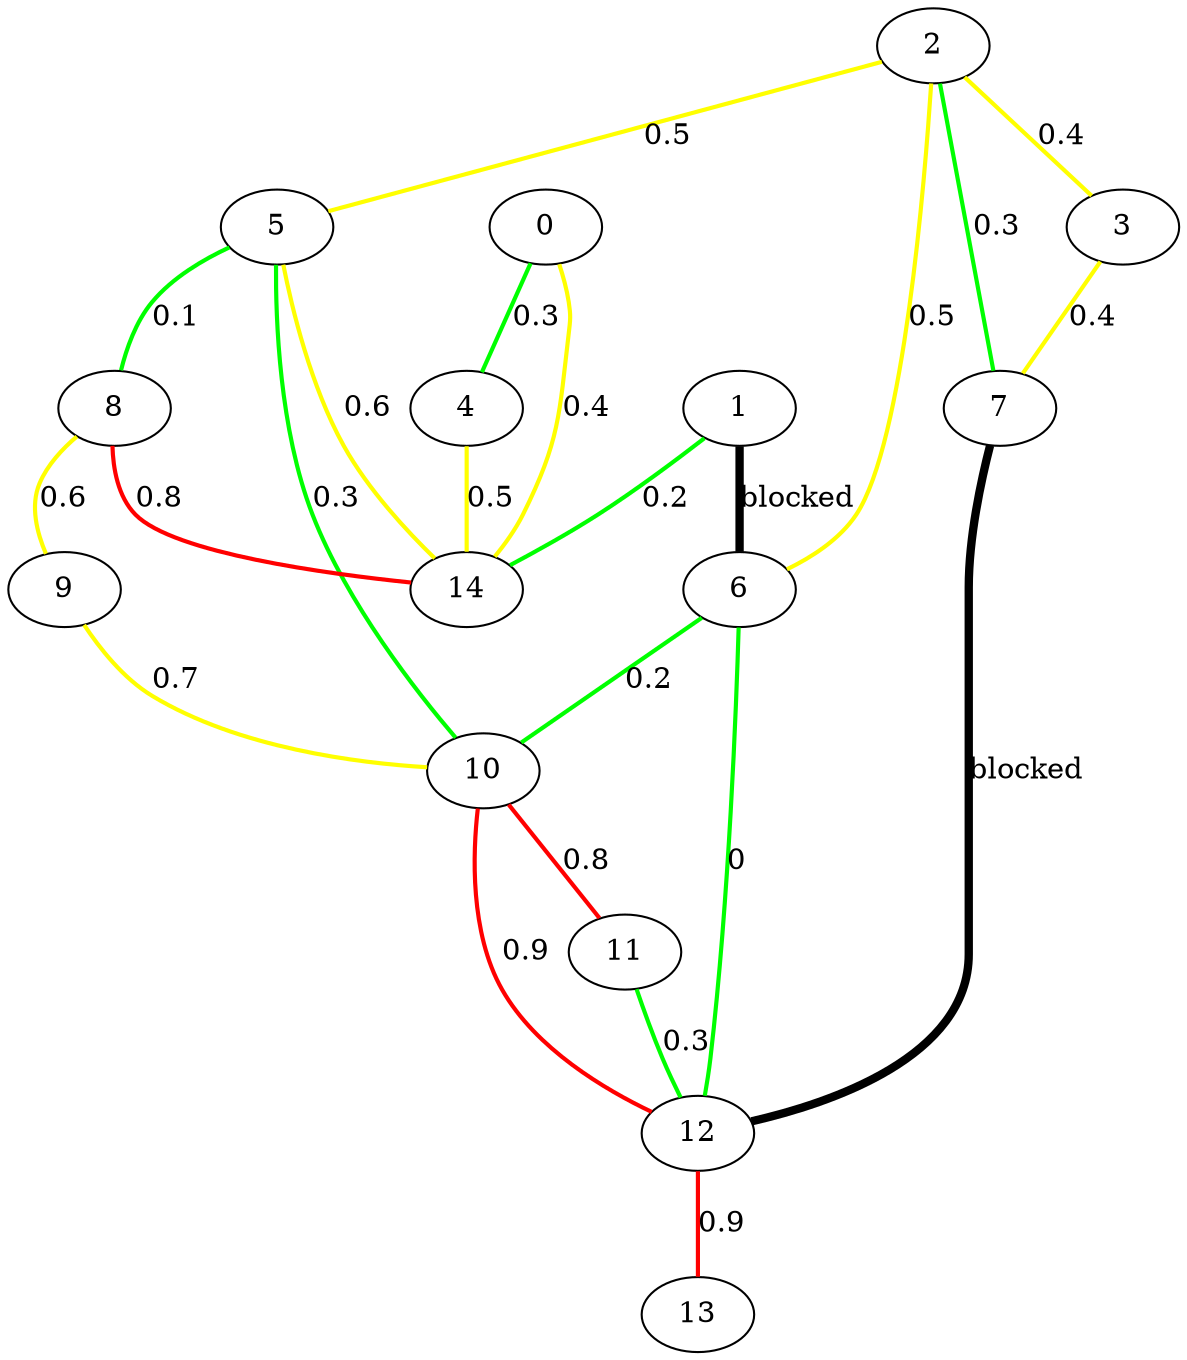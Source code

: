 digraph Test {
0 -> 4[dir=none, label="0.3",color= green, penwidth="2"];
0 -> 14[dir=none, label="0.4",color= yellow, penwidth="2"];
1 -> 6[dir=none, label="blocked",color= black, penwidth="4"];
1 -> 14[dir=none, label="0.2",color= green, penwidth="2"];
2 -> 3[dir=none, label="0.4",color= yellow, penwidth="2"];
2 -> 5[dir=none, label="0.5",color= yellow, penwidth="2"];
2 -> 6[dir=none, label="0.5",color= yellow, penwidth="2"];
2 -> 7[dir=none, label="0.3",color= green, penwidth="2"];
3 -> 7[dir=none, label="0.4",color= yellow, penwidth="2"];
4 -> 14[dir=none, label="0.5",color= yellow, penwidth="2"];
5 -> 8[dir=none, label="0.1",color= green, penwidth="2"];
5 -> 10[dir=none, label="0.3",color= green, penwidth="2"];
5 -> 14[dir=none, label="0.6",color= yellow, penwidth="2"];
6 -> 10[dir=none, label="0.2",color= green, penwidth="2"];
6 -> 12[dir=none, label="0",color= green, penwidth="2"];
7 -> 12[dir=none, label="blocked",color= black, penwidth="4"];
8 -> 9[dir=none, label="0.6",color= yellow, penwidth="2"];
8 -> 14[dir=none, label="0.8",color= red, penwidth="2"];
9 -> 10[dir=none, label="0.7",color= yellow, penwidth="2"];
10 -> 11[dir=none, label="0.8",color= red, penwidth="2"];
10 -> 12[dir=none, label="0.9",color= red, penwidth="2"];
11 -> 12[dir=none, label="0.3",color= green, penwidth="2"];
12 -> 13[dir=none, label="0.9",color= red, penwidth="2"];
}